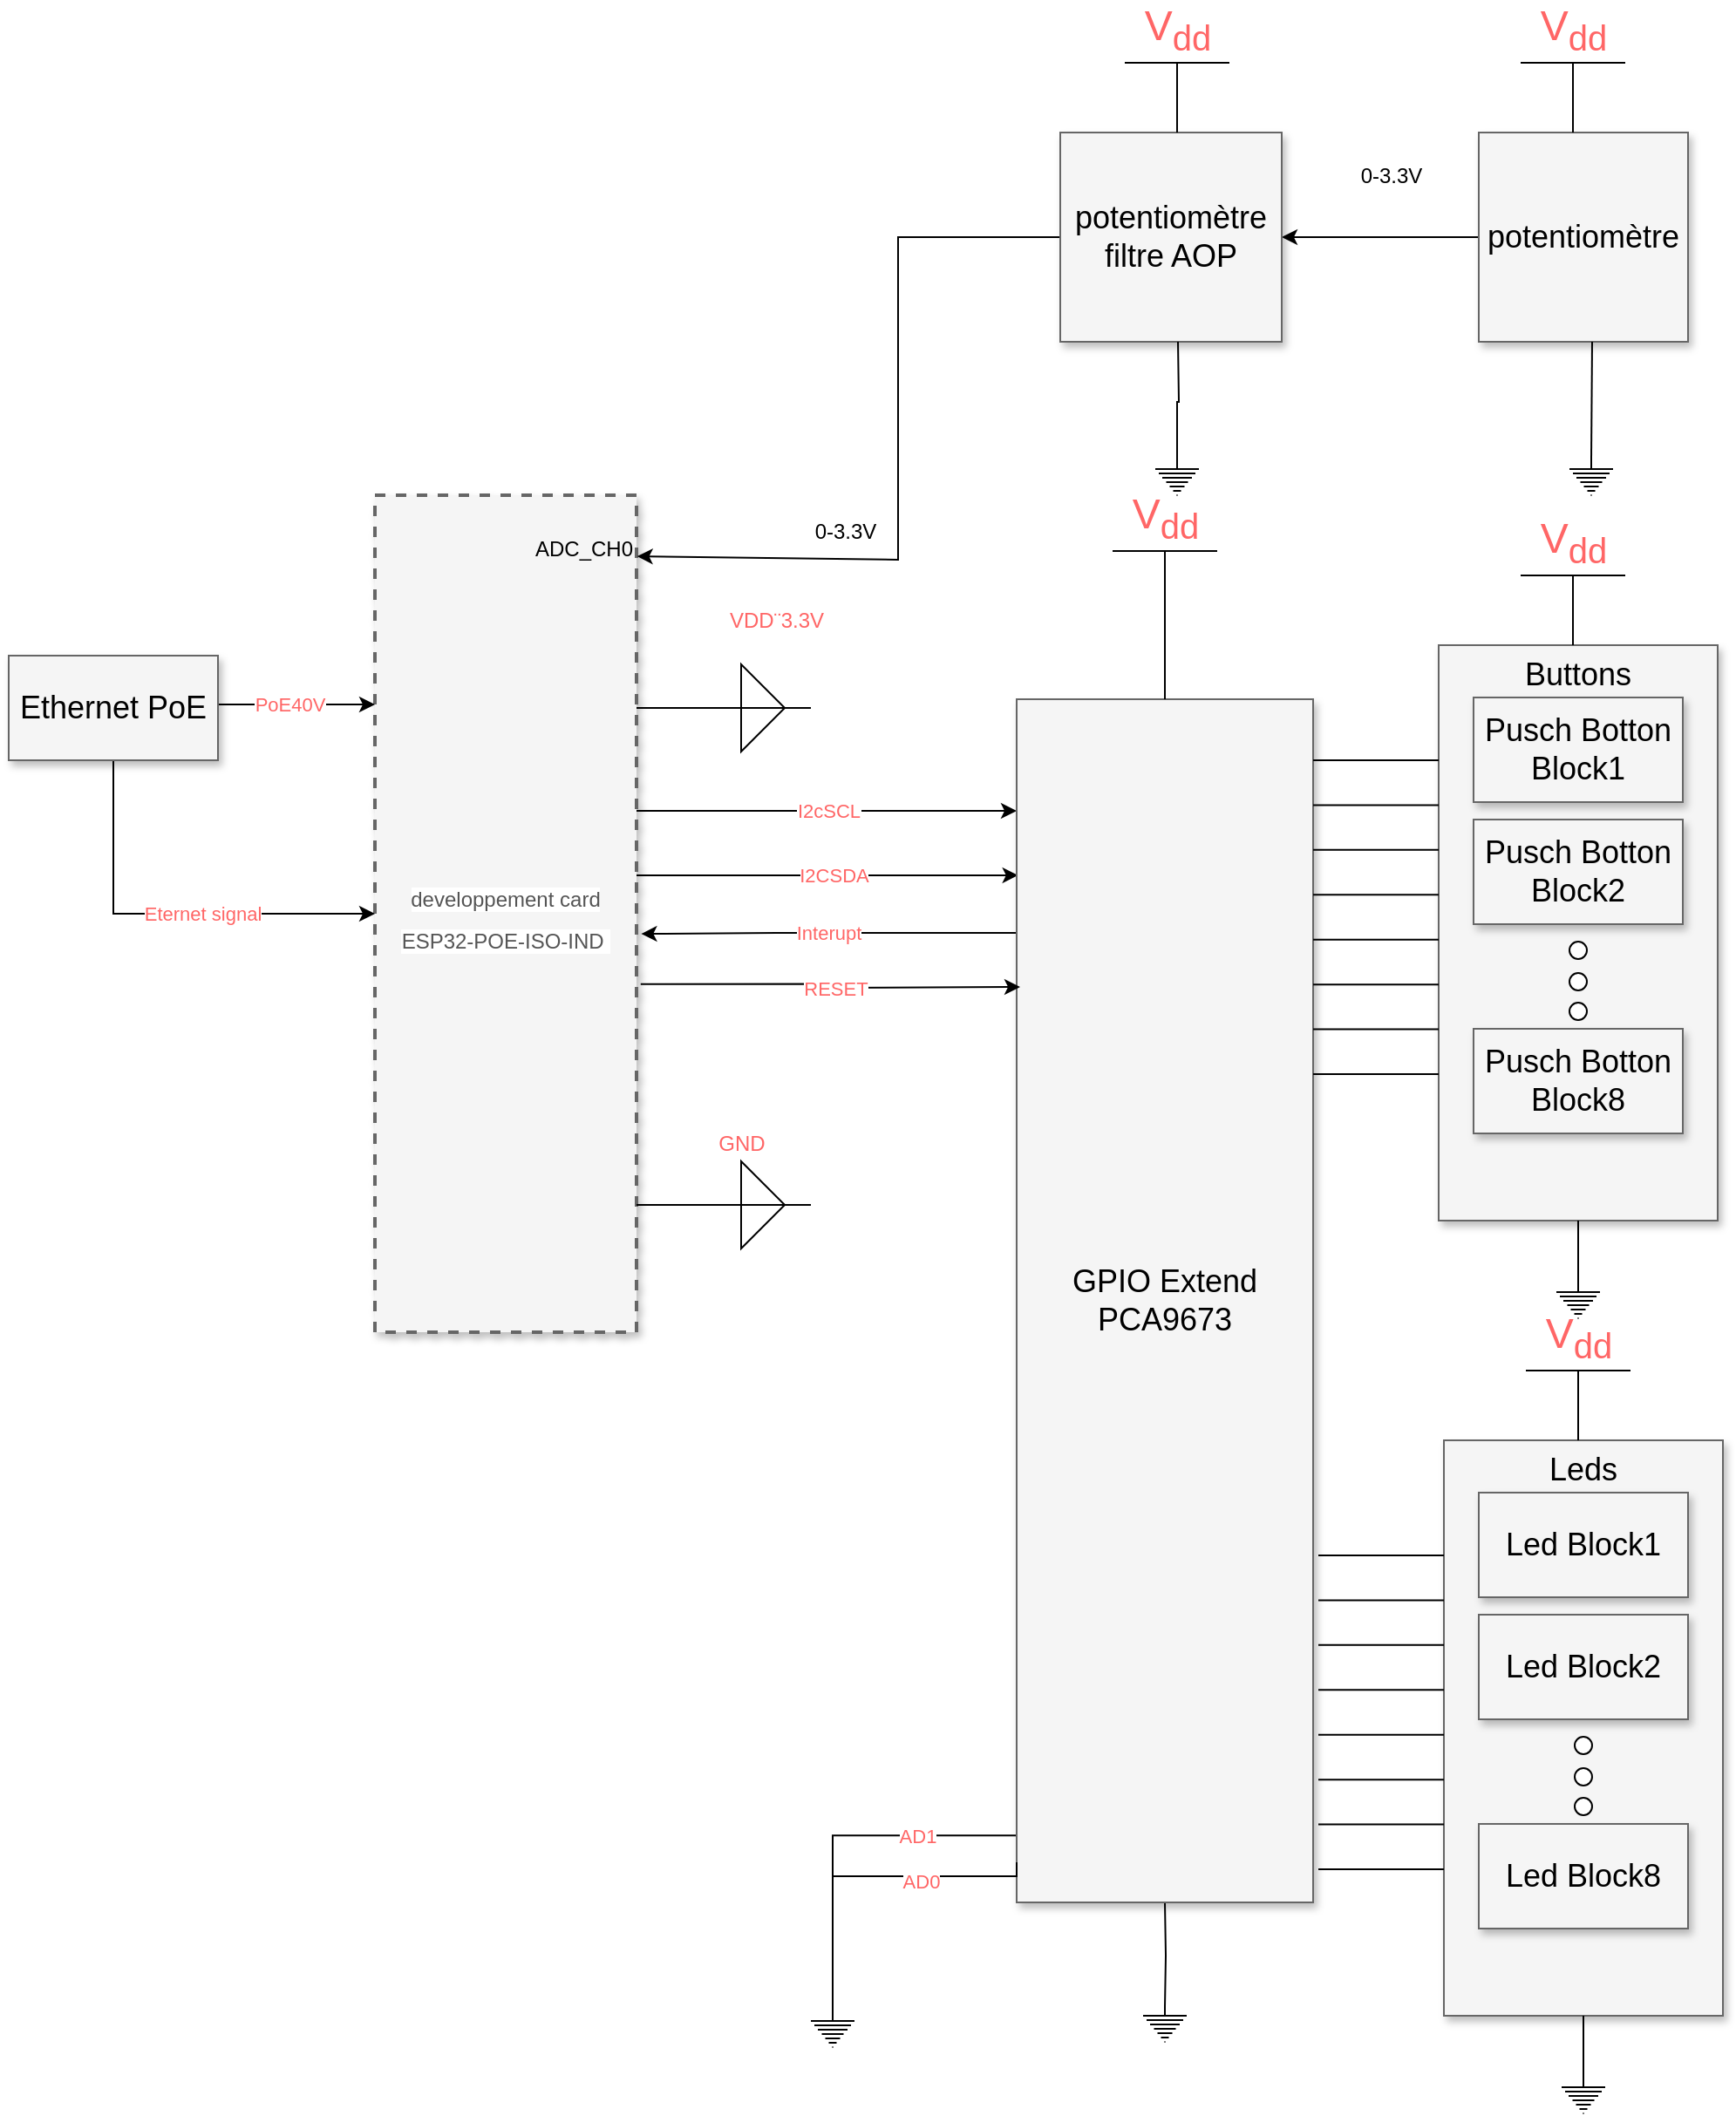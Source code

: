 <mxfile version="16.6.3" type="github">
  <diagram name="Page-1" id="90a13364-a465-7bf4-72fc-28e22215d7a0">
    <mxGraphModel dx="1151" dy="608" grid="1" gridSize="10" guides="1" tooltips="1" connect="1" arrows="1" fold="1" page="0" pageScale="1.5" pageWidth="1169" pageHeight="826" background="none" math="0" shadow="0">
      <root>
        <mxCell id="0" style=";html=1;" />
        <mxCell id="1" style=";html=1;" parent="0" />
        <mxCell id="_-TaKJ5GSbhSLey4029--41" value="Buttons" style="whiteSpace=wrap;html=1;shadow=1;fontSize=18;fillColor=#f5f5f5;strokeColor=#666666;verticalAlign=top;" parent="1" vertex="1">
          <mxGeometry x="830" y="374" width="160" height="330" as="geometry" />
        </mxCell>
        <mxCell id="_-TaKJ5GSbhSLey4029--2" value="I2cSCL" style="edgeStyle=orthogonalEdgeStyle;rounded=0;orthogonalLoop=1;jettySize=auto;html=1;exitX=1;exitY=0.5;exitDx=0;exitDy=0;entryX=0;entryY=0.5;entryDx=0;entryDy=0;fontFamily=Helvetica;fontColor=#FF6666;" parent="1" edge="1">
          <mxGeometry x="0.009" relative="1" as="geometry">
            <mxPoint x="370" y="469" as="sourcePoint" />
            <mxPoint x="588" y="469" as="targetPoint" />
            <Array as="points">
              <mxPoint x="480" y="469" />
              <mxPoint x="480" y="469" />
            </Array>
            <mxPoint as="offset" />
          </mxGeometry>
        </mxCell>
        <mxCell id="_-TaKJ5GSbhSLey4029--7" style="edgeStyle=orthogonalEdgeStyle;rounded=0;orthogonalLoop=1;jettySize=auto;html=1;exitX=1;exitY=0.577;exitDx=0;exitDy=0;entryX=0.005;entryY=0.632;entryDx=0;entryDy=0;entryPerimeter=0;fontFamily=Helvetica;fontColor=#FF6666;exitPerimeter=0;" parent="1" edge="1">
          <mxGeometry relative="1" as="geometry">
            <mxPoint x="370" y="505.96" as="sourcePoint" />
            <mxPoint x="588.85" y="505.96" as="targetPoint" />
            <Array as="points">
              <mxPoint x="440" y="506" />
              <mxPoint x="440" y="506" />
            </Array>
          </mxGeometry>
        </mxCell>
        <mxCell id="_-TaKJ5GSbhSLey4029--8" value="I2CSDA" style="edgeLabel;html=1;align=center;verticalAlign=middle;resizable=0;points=[];fontFamily=Helvetica;fontColor=#FF6666;" parent="_-TaKJ5GSbhSLey4029--7" vertex="1" connectable="0">
          <mxGeometry x="0.198" relative="1" as="geometry">
            <mxPoint x="-18" as="offset" />
          </mxGeometry>
        </mxCell>
        <mxCell id="3a17f1ce550125da-1" value="&lt;span style=&quot;color: rgb(85 , 85 , 85) ; font-family: &amp;#34;arial&amp;#34; , &amp;#34;helvetica&amp;#34; , sans-serif ; font-size: 12px ; text-align: justify ; background-color: rgb(255 , 255 , 255)&quot;&gt;developpement card&lt;br&gt;ESP32-POE-ISO-IND&amp;nbsp;&lt;/span&gt;" style="whiteSpace=wrap;html=1;shadow=1;fontSize=20;fillColor=#f5f5f5;strokeColor=#666666;strokeWidth=2;dashed=1;" parent="1" vertex="1">
          <mxGeometry x="220" y="288" width="150" height="480" as="geometry" />
        </mxCell>
        <mxCell id="_-TaKJ5GSbhSLey4029--13" style="edgeStyle=orthogonalEdgeStyle;rounded=0;orthogonalLoop=1;jettySize=auto;html=1;exitX=0.75;exitY=1;exitDx=0;exitDy=0;entryX=0.5;entryY=0;entryDx=0;entryDy=0;entryPerimeter=0;fontFamily=Helvetica;fontColor=#FF6666;strokeColor=none;endArrow=none;endFill=0;" parent="1" source="3a17f1ce550125da-2" target="_-TaKJ5GSbhSLey4029--11" edge="1">
          <mxGeometry relative="1" as="geometry" />
        </mxCell>
        <mxCell id="_-TaKJ5GSbhSLey4029--14" style="edgeStyle=orthogonalEdgeStyle;rounded=0;orthogonalLoop=1;jettySize=auto;html=1;exitX=0.5;exitY=1;exitDx=0;exitDy=0;entryX=0.5;entryY=0;entryDx=0;entryDy=0;entryPerimeter=0;fontFamily=Helvetica;fontColor=#FF6666;endArrow=none;endFill=0;" parent="1" target="_-TaKJ5GSbhSLey4029--11" edge="1">
          <mxGeometry relative="1" as="geometry">
            <mxPoint x="673" y="1095" as="sourcePoint" />
          </mxGeometry>
        </mxCell>
        <mxCell id="_-TaKJ5GSbhSLey4029--23" value="Interupt" style="edgeStyle=orthogonalEdgeStyle;rounded=0;orthogonalLoop=1;jettySize=auto;html=1;exitX=0;exitY=0.75;exitDx=0;exitDy=0;entryX=1.018;entryY=0.647;entryDx=0;entryDy=0;entryPerimeter=0;fontFamily=Helvetica;fontColor=#FF6666;endArrow=classic;endFill=1;" parent="1" edge="1">
          <mxGeometry x="0.003" relative="1" as="geometry">
            <mxPoint x="588" y="539" as="sourcePoint" />
            <mxPoint x="372.7" y="539.56" as="targetPoint" />
            <Array as="points">
              <mxPoint x="450" y="540" />
            </Array>
            <mxPoint as="offset" />
          </mxGeometry>
        </mxCell>
        <mxCell id="_-TaKJ5GSbhSLey4029--26" value="AD1" style="edgeStyle=orthogonalEdgeStyle;rounded=0;orthogonalLoop=1;jettySize=auto;html=1;exitX=0.007;exitY=0.863;exitDx=0;exitDy=0;fontFamily=Helvetica;fontColor=#FF6666;endArrow=none;endFill=0;exitPerimeter=0;entryX=0.5;entryY=0;entryDx=0;entryDy=0;entryPerimeter=0;" parent="1" target="_-TaKJ5GSbhSLey4029--24" edge="1">
          <mxGeometry x="-0.444" relative="1" as="geometry">
            <mxPoint x="550" y="1075" as="targetPoint" />
            <mxPoint x="589.19" y="1056.64" as="sourcePoint" />
            <Array as="points">
              <mxPoint x="482" y="1057" />
            </Array>
            <mxPoint as="offset" />
          </mxGeometry>
        </mxCell>
        <mxCell id="3a17f1ce550125da-2" value="GPIO Extend&lt;br&gt;PCA9673" style="whiteSpace=wrap;html=1;shadow=1;fontSize=18;fillColor=#f5f5f5;strokeColor=#666666;" parent="1" vertex="1">
          <mxGeometry x="588" y="405" width="170" height="690" as="geometry" />
        </mxCell>
        <mxCell id="3a17f1ce550125da-18" style="edgeStyle=elbowEdgeStyle;rounded=0;html=1;startArrow=none;startFill=0;jettySize=auto;orthogonalLoop=1;fontSize=18;elbow=vertical;entryX=0;entryY=0.25;entryDx=0;entryDy=0;" parent="1" source="3a17f1ce550125da-11" target="3a17f1ce550125da-1" edge="1">
          <mxGeometry relative="1" as="geometry">
            <mxPoint x="799.5" y="834.714" as="targetPoint" />
          </mxGeometry>
        </mxCell>
        <mxCell id="_-TaKJ5GSbhSLey4029--5" value="PoE40V" style="edgeLabel;html=1;align=center;verticalAlign=middle;resizable=0;points=[];fontFamily=Helvetica;fontColor=#FF6666;" parent="3a17f1ce550125da-18" vertex="1" connectable="0">
          <mxGeometry x="-0.386" y="-5" relative="1" as="geometry">
            <mxPoint x="13" y="-5" as="offset" />
          </mxGeometry>
        </mxCell>
        <mxCell id="_-TaKJ5GSbhSLey4029--3" style="edgeStyle=orthogonalEdgeStyle;rounded=0;orthogonalLoop=1;jettySize=auto;html=1;exitX=0.5;exitY=1;exitDx=0;exitDy=0;fontFamily=Helvetica;fontColor=#FF6666;" parent="1" source="3a17f1ce550125da-11" target="3a17f1ce550125da-1" edge="1">
          <mxGeometry relative="1" as="geometry" />
        </mxCell>
        <mxCell id="_-TaKJ5GSbhSLey4029--4" value="Eternet signal" style="edgeLabel;html=1;align=center;verticalAlign=middle;resizable=0;points=[];fontFamily=Helvetica;fontColor=#FF6666;" parent="_-TaKJ5GSbhSLey4029--3" vertex="1" connectable="0">
          <mxGeometry x="0.16" y="6" relative="1" as="geometry">
            <mxPoint x="1" y="6" as="offset" />
          </mxGeometry>
        </mxCell>
        <mxCell id="3a17f1ce550125da-11" value="Ethernet PoE" style="whiteSpace=wrap;html=1;shadow=1;fontSize=18;fillColor=#f5f5f5;strokeColor=#666666;" parent="1" vertex="1">
          <mxGeometry x="10" y="380" width="120" height="60" as="geometry" />
        </mxCell>
        <mxCell id="_-TaKJ5GSbhSLey4029--11" value="" style="pointerEvents=1;verticalLabelPosition=bottom;shadow=0;dashed=0;align=center;html=1;verticalAlign=top;shape=mxgraph.electrical.signal_sources.protective_earth;labelBackgroundColor=#97D077;fontFamily=Helvetica;fontColor=#FF6666;" parent="1" vertex="1">
          <mxGeometry x="660.5" y="1155" width="25" height="20" as="geometry" />
        </mxCell>
        <mxCell id="_-TaKJ5GSbhSLey4029--16" style="edgeStyle=orthogonalEdgeStyle;rounded=0;orthogonalLoop=1;jettySize=auto;html=1;exitX=0.5;exitY=0;exitDx=0;exitDy=0;exitPerimeter=0;fontFamily=Helvetica;fontColor=#FF6666;endArrow=none;endFill=0;" parent="1" source="_-TaKJ5GSbhSLey4029--15" target="3a17f1ce550125da-2" edge="1">
          <mxGeometry relative="1" as="geometry" />
        </mxCell>
        <mxCell id="_-TaKJ5GSbhSLey4029--15" value="V&lt;sub&gt;dd&lt;/sub&gt;" style="verticalLabelPosition=top;verticalAlign=bottom;shape=mxgraph.electrical.signal_sources.vdd;shadow=0;dashed=0;align=center;strokeWidth=1;fontSize=24;html=1;flipV=1;labelBackgroundColor=none;fontFamily=Helvetica;fontColor=#FF6666;" parent="1" vertex="1">
          <mxGeometry x="643" y="320" width="60" height="40" as="geometry" />
        </mxCell>
        <mxCell id="_-TaKJ5GSbhSLey4029--17" value="" style="pointerEvents=1;verticalLabelPosition=bottom;shadow=0;dashed=0;align=center;html=1;verticalAlign=top;shape=mxgraph.electrical.miscellaneous.cable_termination;labelBackgroundColor=#97D077;fontFamily=Helvetica;fontColor=#FF6666;" parent="1" vertex="1">
          <mxGeometry x="370" y="670" width="100" height="50" as="geometry" />
        </mxCell>
        <mxCell id="_-TaKJ5GSbhSLey4029--19" value="" style="pointerEvents=1;verticalLabelPosition=bottom;shadow=0;dashed=0;align=center;html=1;verticalAlign=top;shape=mxgraph.electrical.miscellaneous.cable_termination;labelBackgroundColor=#97D077;fontFamily=Helvetica;fontColor=#FF6666;" parent="1" vertex="1">
          <mxGeometry x="370" y="384.999" width="100" height="50" as="geometry" />
        </mxCell>
        <mxCell id="_-TaKJ5GSbhSLey4029--20" value="VDD¨3.3V" style="text;html=1;align=center;verticalAlign=middle;resizable=0;points=[];autosize=1;strokeColor=none;fillColor=none;fontFamily=Helvetica;fontColor=#FF6666;" parent="1" vertex="1">
          <mxGeometry x="415" y="350" width="70" height="20" as="geometry" />
        </mxCell>
        <mxCell id="_-TaKJ5GSbhSLey4029--22" value="GND" style="text;html=1;align=center;verticalAlign=middle;resizable=0;points=[];autosize=1;strokeColor=none;fillColor=none;fontFamily=Helvetica;fontColor=#FF6666;" parent="1" vertex="1">
          <mxGeometry x="410" y="650" width="40" height="20" as="geometry" />
        </mxCell>
        <mxCell id="_-TaKJ5GSbhSLey4029--25" style="edgeStyle=orthogonalEdgeStyle;rounded=0;orthogonalLoop=1;jettySize=auto;html=1;exitX=0.5;exitY=0;exitDx=0;exitDy=0;exitPerimeter=0;entryX=0;entryY=0.918;entryDx=0;entryDy=0;entryPerimeter=0;fontFamily=Helvetica;fontColor=#FF6666;endArrow=none;endFill=0;" parent="1" source="_-TaKJ5GSbhSLey4029--24" edge="1">
          <mxGeometry relative="1" as="geometry">
            <mxPoint x="588" y="1072.04" as="targetPoint" />
            <Array as="points">
              <mxPoint x="482" y="1080" />
              <mxPoint x="588" y="1080" />
            </Array>
          </mxGeometry>
        </mxCell>
        <mxCell id="_-TaKJ5GSbhSLey4029--27" value="AD0" style="edgeLabel;html=1;align=center;verticalAlign=middle;resizable=0;points=[];fontFamily=Helvetica;fontColor=#FF6666;" parent="_-TaKJ5GSbhSLey4029--25" vertex="1" connectable="0">
          <mxGeometry x="0.395" y="1" relative="1" as="geometry">
            <mxPoint x="-5" y="4" as="offset" />
          </mxGeometry>
        </mxCell>
        <mxCell id="_-TaKJ5GSbhSLey4029--24" value="" style="pointerEvents=1;verticalLabelPosition=bottom;shadow=0;dashed=0;align=center;html=1;verticalAlign=top;shape=mxgraph.electrical.signal_sources.protective_earth;labelBackgroundColor=#97D077;fontFamily=Helvetica;fontColor=#FF6666;" parent="1" vertex="1">
          <mxGeometry x="470" y="1158" width="25" height="20" as="geometry" />
        </mxCell>
        <mxCell id="_-TaKJ5GSbhSLey4029--28" style="edgeStyle=orthogonalEdgeStyle;rounded=0;orthogonalLoop=1;jettySize=auto;html=1;exitX=1.016;exitY=0.584;exitDx=0;exitDy=0;fontFamily=Helvetica;fontColor=#FF6666;exitPerimeter=0;" parent="1" source="3a17f1ce550125da-1" edge="1">
          <mxGeometry relative="1" as="geometry">
            <mxPoint x="373.08" y="570.0" as="sourcePoint" />
            <mxPoint x="590" y="570" as="targetPoint" />
            <Array as="points" />
          </mxGeometry>
        </mxCell>
        <mxCell id="_-TaKJ5GSbhSLey4029--29" value="RESET" style="edgeLabel;html=1;align=center;verticalAlign=middle;resizable=0;points=[];fontFamily=Helvetica;fontColor=#FF6666;" parent="_-TaKJ5GSbhSLey4029--28" vertex="1" connectable="0">
          <mxGeometry x="0.198" relative="1" as="geometry">
            <mxPoint x="-18" as="offset" />
          </mxGeometry>
        </mxCell>
        <mxCell id="_-TaKJ5GSbhSLey4029--31" value="Pusch Botton Block2" style="whiteSpace=wrap;html=1;shadow=1;fontSize=18;fillColor=#f5f5f5;strokeColor=#666666;" parent="1" vertex="1">
          <mxGeometry x="850" y="474" width="120" height="60" as="geometry" />
        </mxCell>
        <mxCell id="_-TaKJ5GSbhSLey4029--32" value="Pusch Botton Block1" style="whiteSpace=wrap;html=1;shadow=1;fontSize=18;fillColor=#f5f5f5;strokeColor=#666666;" parent="1" vertex="1">
          <mxGeometry x="850" y="404" width="120" height="60" as="geometry" />
        </mxCell>
        <mxCell id="_-TaKJ5GSbhSLey4029--34" value="Pusch Botton Block8" style="whiteSpace=wrap;html=1;shadow=1;fontSize=18;fillColor=#f5f5f5;strokeColor=#666666;" parent="1" vertex="1">
          <mxGeometry x="850" y="594" width="120" height="60" as="geometry" />
        </mxCell>
        <mxCell id="_-TaKJ5GSbhSLey4029--35" value="" style="ellipse;whiteSpace=wrap;html=1;labelBackgroundColor=#97D077;fontFamily=Helvetica;fontColor=#FF6666;" parent="1" vertex="1">
          <mxGeometry x="905" y="544" width="10" height="10" as="geometry" />
        </mxCell>
        <mxCell id="_-TaKJ5GSbhSLey4029--36" value="" style="ellipse;whiteSpace=wrap;html=1;labelBackgroundColor=#97D077;fontFamily=Helvetica;fontColor=#FF6666;" parent="1" vertex="1">
          <mxGeometry x="905" y="562" width="10" height="10" as="geometry" />
        </mxCell>
        <mxCell id="_-TaKJ5GSbhSLey4029--37" value="" style="ellipse;whiteSpace=wrap;html=1;labelBackgroundColor=#97D077;fontFamily=Helvetica;fontColor=#FF6666;" parent="1" vertex="1">
          <mxGeometry x="905" y="579" width="10" height="10" as="geometry" />
        </mxCell>
        <mxCell id="_-TaKJ5GSbhSLey4029--42" value="" style="verticalLabelPosition=bottom;shadow=0;dashed=0;align=center;html=1;verticalAlign=top;shape=mxgraph.electrical.transmission.8_line_bus;labelBackgroundColor=#97D077;fontFamily=Helvetica;fontColor=#FF6666;" parent="1" vertex="1">
          <mxGeometry x="758" y="440" width="72" height="180" as="geometry" />
        </mxCell>
        <mxCell id="_-TaKJ5GSbhSLey4029--43" value="V&lt;sub&gt;dd&lt;/sub&gt;" style="verticalLabelPosition=top;verticalAlign=bottom;shape=mxgraph.electrical.signal_sources.vdd;shadow=0;dashed=0;align=center;strokeWidth=1;fontSize=24;html=1;flipV=1;labelBackgroundColor=none;fontFamily=Helvetica;fontColor=#FF6666;" parent="1" vertex="1">
          <mxGeometry x="877" y="334" width="60" height="40" as="geometry" />
        </mxCell>
        <mxCell id="_-TaKJ5GSbhSLey4029--45" style="edgeStyle=orthogonalEdgeStyle;rounded=0;orthogonalLoop=1;jettySize=auto;html=1;exitX=0.5;exitY=0;exitDx=0;exitDy=0;exitPerimeter=0;entryX=0.5;entryY=1;entryDx=0;entryDy=0;fontFamily=Helvetica;fontColor=#FF6666;endArrow=none;endFill=0;" parent="1" source="_-TaKJ5GSbhSLey4029--44" target="_-TaKJ5GSbhSLey4029--41" edge="1">
          <mxGeometry relative="1" as="geometry" />
        </mxCell>
        <mxCell id="_-TaKJ5GSbhSLey4029--44" value="" style="pointerEvents=1;verticalLabelPosition=bottom;shadow=0;dashed=0;align=center;html=1;verticalAlign=top;shape=mxgraph.electrical.signal_sources.protective_earth;labelBackgroundColor=#97D077;fontFamily=Helvetica;fontColor=#FF6666;" parent="1" vertex="1">
          <mxGeometry x="897.5" y="740" width="25" height="20" as="geometry" />
        </mxCell>
        <mxCell id="_-TaKJ5GSbhSLey4029--46" value="Leds" style="whiteSpace=wrap;html=1;shadow=1;fontSize=18;fillColor=#f5f5f5;strokeColor=#666666;verticalAlign=top;" parent="1" vertex="1">
          <mxGeometry x="833" y="830" width="160" height="330" as="geometry" />
        </mxCell>
        <mxCell id="_-TaKJ5GSbhSLey4029--47" value="Led&amp;nbsp;Block2" style="whiteSpace=wrap;html=1;shadow=1;fontSize=18;fillColor=#f5f5f5;strokeColor=#666666;" parent="1" vertex="1">
          <mxGeometry x="853" y="930" width="120" height="60" as="geometry" />
        </mxCell>
        <mxCell id="_-TaKJ5GSbhSLey4029--48" value="Led Block1" style="whiteSpace=wrap;html=1;shadow=1;fontSize=18;fillColor=#f5f5f5;strokeColor=#666666;" parent="1" vertex="1">
          <mxGeometry x="853" y="860" width="120" height="60" as="geometry" />
        </mxCell>
        <mxCell id="_-TaKJ5GSbhSLey4029--49" value="Led&amp;nbsp;Block8" style="whiteSpace=wrap;html=1;shadow=1;fontSize=18;fillColor=#f5f5f5;strokeColor=#666666;" parent="1" vertex="1">
          <mxGeometry x="853" y="1050" width="120" height="60" as="geometry" />
        </mxCell>
        <mxCell id="_-TaKJ5GSbhSLey4029--50" value="" style="ellipse;whiteSpace=wrap;html=1;labelBackgroundColor=#97D077;fontFamily=Helvetica;fontColor=#FF6666;" parent="1" vertex="1">
          <mxGeometry x="908" y="1000" width="10" height="10" as="geometry" />
        </mxCell>
        <mxCell id="_-TaKJ5GSbhSLey4029--51" value="" style="ellipse;whiteSpace=wrap;html=1;labelBackgroundColor=#97D077;fontFamily=Helvetica;fontColor=#FF6666;" parent="1" vertex="1">
          <mxGeometry x="908" y="1018" width="10" height="10" as="geometry" />
        </mxCell>
        <mxCell id="_-TaKJ5GSbhSLey4029--52" value="" style="ellipse;whiteSpace=wrap;html=1;labelBackgroundColor=#97D077;fontFamily=Helvetica;fontColor=#FF6666;" parent="1" vertex="1">
          <mxGeometry x="908" y="1035" width="10" height="10" as="geometry" />
        </mxCell>
        <mxCell id="_-TaKJ5GSbhSLey4029--53" value="" style="verticalLabelPosition=bottom;shadow=0;dashed=0;align=center;html=1;verticalAlign=top;shape=mxgraph.electrical.transmission.8_line_bus;labelBackgroundColor=#97D077;fontFamily=Helvetica;fontColor=#FF6666;" parent="1" vertex="1">
          <mxGeometry x="761" y="896" width="72" height="180" as="geometry" />
        </mxCell>
        <mxCell id="_-TaKJ5GSbhSLey4029--54" value="V&lt;sub&gt;dd&lt;/sub&gt;" style="verticalLabelPosition=top;verticalAlign=bottom;shape=mxgraph.electrical.signal_sources.vdd;shadow=0;dashed=0;align=center;strokeWidth=1;fontSize=24;html=1;flipV=1;labelBackgroundColor=none;fontFamily=Helvetica;fontColor=#FF6666;" parent="1" vertex="1">
          <mxGeometry x="880" y="790" width="60" height="40" as="geometry" />
        </mxCell>
        <mxCell id="_-TaKJ5GSbhSLey4029--55" style="edgeStyle=orthogonalEdgeStyle;rounded=0;orthogonalLoop=1;jettySize=auto;html=1;exitX=0.5;exitY=0;exitDx=0;exitDy=0;exitPerimeter=0;entryX=0.5;entryY=1;entryDx=0;entryDy=0;fontFamily=Helvetica;fontColor=#FF6666;endArrow=none;endFill=0;" parent="1" source="_-TaKJ5GSbhSLey4029--56" target="_-TaKJ5GSbhSLey4029--46" edge="1">
          <mxGeometry relative="1" as="geometry" />
        </mxCell>
        <mxCell id="_-TaKJ5GSbhSLey4029--56" value="" style="pointerEvents=1;verticalLabelPosition=bottom;shadow=0;dashed=0;align=center;html=1;verticalAlign=top;shape=mxgraph.electrical.signal_sources.protective_earth;labelBackgroundColor=#97D077;fontFamily=Helvetica;fontColor=#FF6666;" parent="1" vertex="1">
          <mxGeometry x="900.5" y="1196" width="25" height="20" as="geometry" />
        </mxCell>
        <mxCell id="IpM1hiIs2qAUkuvWGGlh-14" style="edgeStyle=none;rounded=0;orthogonalLoop=1;jettySize=auto;html=1;exitX=0;exitY=0.5;exitDx=0;exitDy=0;entryX=1;entryY=0.5;entryDx=0;entryDy=0;" edge="1" parent="1" source="IpM1hiIs2qAUkuvWGGlh-1" target="IpM1hiIs2qAUkuvWGGlh-2">
          <mxGeometry relative="1" as="geometry" />
        </mxCell>
        <mxCell id="IpM1hiIs2qAUkuvWGGlh-1" value="potentiomètre" style="whiteSpace=wrap;html=1;shadow=1;fontSize=18;fillColor=#f5f5f5;strokeColor=#666666;" vertex="1" parent="1">
          <mxGeometry x="853" y="80" width="120" height="120" as="geometry" />
        </mxCell>
        <mxCell id="IpM1hiIs2qAUkuvWGGlh-15" style="edgeStyle=none;rounded=0;orthogonalLoop=1;jettySize=auto;html=1;exitX=0;exitY=0.5;exitDx=0;exitDy=0;entryX=1.002;entryY=0.073;entryDx=0;entryDy=0;entryPerimeter=0;" edge="1" parent="1" source="IpM1hiIs2qAUkuvWGGlh-2" target="3a17f1ce550125da-1">
          <mxGeometry relative="1" as="geometry">
            <mxPoint x="374" y="363" as="targetPoint" />
            <Array as="points">
              <mxPoint x="520" y="140" />
              <mxPoint x="520" y="220" />
              <mxPoint x="520" y="325" />
            </Array>
          </mxGeometry>
        </mxCell>
        <mxCell id="IpM1hiIs2qAUkuvWGGlh-2" value="potentiomètre filtre AOP" style="whiteSpace=wrap;html=1;shadow=1;fontSize=18;fillColor=#f5f5f5;strokeColor=#666666;" vertex="1" parent="1">
          <mxGeometry x="613" y="80" width="127" height="120" as="geometry" />
        </mxCell>
        <mxCell id="IpM1hiIs2qAUkuvWGGlh-3" value="V&lt;sub&gt;dd&lt;/sub&gt;" style="verticalLabelPosition=top;verticalAlign=bottom;shape=mxgraph.electrical.signal_sources.vdd;shadow=0;dashed=0;align=center;strokeWidth=1;fontSize=24;html=1;flipV=1;labelBackgroundColor=none;fontFamily=Helvetica;fontColor=#FF6666;" vertex="1" parent="1">
          <mxGeometry x="650" y="40" width="60" height="40" as="geometry" />
        </mxCell>
        <mxCell id="IpM1hiIs2qAUkuvWGGlh-4" value="V&lt;sub&gt;dd&lt;/sub&gt;" style="verticalLabelPosition=top;verticalAlign=bottom;shape=mxgraph.electrical.signal_sources.vdd;shadow=0;dashed=0;align=center;strokeWidth=1;fontSize=24;html=1;flipV=1;labelBackgroundColor=none;fontFamily=Helvetica;fontColor=#FF6666;" vertex="1" parent="1">
          <mxGeometry x="877" y="40" width="60" height="40" as="geometry" />
        </mxCell>
        <mxCell id="IpM1hiIs2qAUkuvWGGlh-8" style="edgeStyle=orthogonalEdgeStyle;rounded=0;orthogonalLoop=1;jettySize=auto;html=1;entryX=0.5;entryY=0;entryDx=0;entryDy=0;entryPerimeter=0;fontFamily=Helvetica;fontColor=#FF6666;strokeColor=none;endArrow=none;endFill=0;" edge="1" parent="1" target="IpM1hiIs2qAUkuvWGGlh-10">
          <mxGeometry relative="1" as="geometry">
            <mxPoint x="683" y="1105" as="sourcePoint" />
          </mxGeometry>
        </mxCell>
        <mxCell id="IpM1hiIs2qAUkuvWGGlh-9" style="edgeStyle=orthogonalEdgeStyle;rounded=0;orthogonalLoop=1;jettySize=auto;html=1;entryX=0.5;entryY=0;entryDx=0;entryDy=0;entryPerimeter=0;fontFamily=Helvetica;fontColor=#FF6666;endArrow=none;endFill=0;" edge="1" parent="1" target="IpM1hiIs2qAUkuvWGGlh-10">
          <mxGeometry relative="1" as="geometry">
            <mxPoint x="680.5" y="200" as="sourcePoint" />
          </mxGeometry>
        </mxCell>
        <mxCell id="IpM1hiIs2qAUkuvWGGlh-10" value="" style="pointerEvents=1;verticalLabelPosition=bottom;shadow=0;dashed=0;align=center;html=1;verticalAlign=top;shape=mxgraph.electrical.signal_sources.protective_earth;labelBackgroundColor=#97D077;fontFamily=Helvetica;fontColor=#FF6666;" vertex="1" parent="1">
          <mxGeometry x="667.5" y="268" width="25" height="20" as="geometry" />
        </mxCell>
        <mxCell id="IpM1hiIs2qAUkuvWGGlh-11" style="rounded=0;orthogonalLoop=1;jettySize=auto;html=1;entryX=0.5;entryY=0;entryDx=0;entryDy=0;entryPerimeter=0;fontFamily=Helvetica;fontColor=#FF6666;endArrow=none;endFill=0;" edge="1" parent="1" target="IpM1hiIs2qAUkuvWGGlh-12">
          <mxGeometry relative="1" as="geometry">
            <mxPoint x="918" y="200" as="sourcePoint" />
          </mxGeometry>
        </mxCell>
        <mxCell id="IpM1hiIs2qAUkuvWGGlh-12" value="" style="pointerEvents=1;verticalLabelPosition=bottom;shadow=0;dashed=0;align=center;html=1;verticalAlign=top;shape=mxgraph.electrical.signal_sources.protective_earth;labelBackgroundColor=#97D077;fontFamily=Helvetica;fontColor=#FF6666;" vertex="1" parent="1">
          <mxGeometry x="905" y="268" width="25" height="20" as="geometry" />
        </mxCell>
        <mxCell id="IpM1hiIs2qAUkuvWGGlh-16" value="ADC_CH0" style="text;html=1;strokeColor=none;fillColor=none;align=center;verticalAlign=middle;whiteSpace=wrap;rounded=0;" vertex="1" parent="1">
          <mxGeometry x="310" y="304" width="60" height="30" as="geometry" />
        </mxCell>
        <mxCell id="IpM1hiIs2qAUkuvWGGlh-17" value="0-3.3V" style="text;html=1;strokeColor=none;fillColor=none;align=center;verticalAlign=middle;whiteSpace=wrap;rounded=0;" vertex="1" parent="1">
          <mxGeometry x="773" y="80" width="60" height="50" as="geometry" />
        </mxCell>
        <mxCell id="IpM1hiIs2qAUkuvWGGlh-18" value="0-3.3V" style="text;html=1;strokeColor=none;fillColor=none;align=center;verticalAlign=middle;whiteSpace=wrap;rounded=0;" vertex="1" parent="1">
          <mxGeometry x="460" y="284" width="60" height="50" as="geometry" />
        </mxCell>
      </root>
    </mxGraphModel>
  </diagram>
</mxfile>
